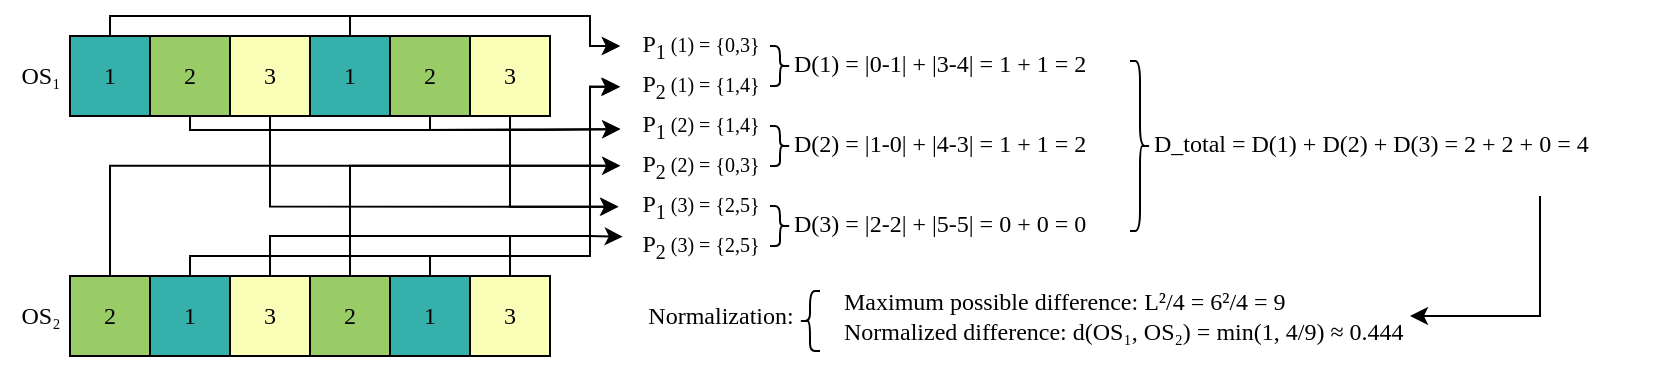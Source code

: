 <mxfile version="26.2.9">
  <diagram name="第 1 页" id="DB0ycjRuJ-ApmFEUo46l">
    <mxGraphModel dx="1182" dy="630" grid="1" gridSize="10" guides="1" tooltips="1" connect="1" arrows="1" fold="1" page="1" pageScale="1" pageWidth="827" pageHeight="1169" math="0" shadow="0">
      <root>
        <mxCell id="0" />
        <mxCell id="1" parent="0" />
        <mxCell id="ie9tIPx3IwXiRSipMjHg-1" value="1" style="whiteSpace=wrap;html=1;aspect=fixed;fillColor=#35B0AB;fontFamily=Times New Roman;" vertex="1" parent="1">
          <mxGeometry x="160" y="200" width="40" height="40" as="geometry" />
        </mxCell>
        <mxCell id="ie9tIPx3IwXiRSipMjHg-2" value="2" style="whiteSpace=wrap;html=1;aspect=fixed;fillColor=#99CC66;fontFamily=Times New Roman;" vertex="1" parent="1">
          <mxGeometry x="200" y="200" width="40" height="40" as="geometry" />
        </mxCell>
        <mxCell id="ie9tIPx3IwXiRSipMjHg-3" value="1" style="whiteSpace=wrap;html=1;aspect=fixed;fillColor=#35B0AB;fontFamily=Times New Roman;" vertex="1" parent="1">
          <mxGeometry x="280" y="200" width="40" height="40" as="geometry" />
        </mxCell>
        <mxCell id="ie9tIPx3IwXiRSipMjHg-4" value="3" style="whiteSpace=wrap;html=1;aspect=fixed;fillColor=#FAFFB8;fontFamily=Times New Roman;" vertex="1" parent="1">
          <mxGeometry x="240" y="200" width="40" height="40" as="geometry" />
        </mxCell>
        <mxCell id="ie9tIPx3IwXiRSipMjHg-5" value="2" style="whiteSpace=wrap;html=1;aspect=fixed;fillColor=#99CC66;fontFamily=Times New Roman;" vertex="1" parent="1">
          <mxGeometry x="320" y="200" width="40" height="40" as="geometry" />
        </mxCell>
        <mxCell id="ie9tIPx3IwXiRSipMjHg-6" value="3" style="whiteSpace=wrap;html=1;aspect=fixed;fillColor=#FAFFB8;fontFamily=Times New Roman;" vertex="1" parent="1">
          <mxGeometry x="360" y="200" width="40" height="40" as="geometry" />
        </mxCell>
        <mxCell id="ie9tIPx3IwXiRSipMjHg-7" value="2" style="whiteSpace=wrap;html=1;aspect=fixed;fillColor=#99CC66;fontFamily=Times New Roman;" vertex="1" parent="1">
          <mxGeometry x="160" y="320" width="40" height="40" as="geometry" />
        </mxCell>
        <mxCell id="ie9tIPx3IwXiRSipMjHg-8" value="1" style="whiteSpace=wrap;html=1;aspect=fixed;fillColor=#35B0AB;fontFamily=Times New Roman;" vertex="1" parent="1">
          <mxGeometry x="200" y="320" width="40" height="40" as="geometry" />
        </mxCell>
        <mxCell id="ie9tIPx3IwXiRSipMjHg-9" value="2" style="whiteSpace=wrap;html=1;aspect=fixed;fillColor=#99CC66;fontFamily=Times New Roman;" vertex="1" parent="1">
          <mxGeometry x="280" y="320" width="40" height="40" as="geometry" />
        </mxCell>
        <mxCell id="ie9tIPx3IwXiRSipMjHg-70" style="edgeStyle=orthogonalEdgeStyle;rounded=0;orthogonalLoop=1;jettySize=auto;html=1;exitX=0.5;exitY=0;exitDx=0;exitDy=0;endArrow=none;startFill=0;" edge="1" parent="1" source="ie9tIPx3IwXiRSipMjHg-10">
          <mxGeometry relative="1" as="geometry">
            <mxPoint x="410" y="300" as="targetPoint" />
            <Array as="points">
              <mxPoint x="260" y="300" />
            </Array>
          </mxGeometry>
        </mxCell>
        <mxCell id="ie9tIPx3IwXiRSipMjHg-10" value="3" style="whiteSpace=wrap;html=1;aspect=fixed;fillColor=#FAFFB8;fontFamily=Times New Roman;" vertex="1" parent="1">
          <mxGeometry x="240" y="320" width="40" height="40" as="geometry" />
        </mxCell>
        <mxCell id="ie9tIPx3IwXiRSipMjHg-11" value="1" style="whiteSpace=wrap;html=1;aspect=fixed;fillColor=#35B0AB;fontFamily=Times New Roman;" vertex="1" parent="1">
          <mxGeometry x="320" y="320" width="40" height="40" as="geometry" />
        </mxCell>
        <mxCell id="ie9tIPx3IwXiRSipMjHg-12" value="3" style="whiteSpace=wrap;html=1;aspect=fixed;fillColor=#FAFFB8;fontFamily=Times New Roman;" vertex="1" parent="1">
          <mxGeometry x="360" y="320" width="40" height="40" as="geometry" />
        </mxCell>
        <mxCell id="ie9tIPx3IwXiRSipMjHg-18" value="OS₁" style="text;html=1;align=center;verticalAlign=middle;resizable=0;points=[];autosize=1;strokeColor=none;fillColor=none;fontFamily=Times New Roman;" vertex="1" parent="1">
          <mxGeometry x="125" y="205" width="40" height="30" as="geometry" />
        </mxCell>
        <mxCell id="ie9tIPx3IwXiRSipMjHg-19" value="OS₂" style="text;html=1;align=center;verticalAlign=middle;resizable=0;points=[];autosize=1;strokeColor=none;fillColor=none;fontFamily=Times New Roman;" vertex="1" parent="1">
          <mxGeometry x="125" y="325" width="40" height="30" as="geometry" />
        </mxCell>
        <mxCell id="ie9tIPx3IwXiRSipMjHg-24" value="P&lt;sub&gt;1&lt;/sub&gt;&lt;span style=&quot;font-size: 10px;&quot;&gt;&amp;nbsp;(1) = {0,3}&lt;/span&gt;" style="text;html=1;align=center;verticalAlign=middle;resizable=0;points=[];autosize=1;strokeColor=none;fillColor=none;fontFamily=Times New Roman;" vertex="1" parent="1">
          <mxGeometry x="435" y="190" width="80" height="30" as="geometry" />
        </mxCell>
        <mxCell id="ie9tIPx3IwXiRSipMjHg-30" style="edgeStyle=orthogonalEdgeStyle;rounded=0;orthogonalLoop=1;jettySize=auto;html=1;exitX=0.5;exitY=0;exitDx=0;exitDy=0;fontFamily=Times New Roman;" edge="1" parent="1" source="ie9tIPx3IwXiRSipMjHg-3" target="ie9tIPx3IwXiRSipMjHg-24">
          <mxGeometry relative="1" as="geometry">
            <Array as="points">
              <mxPoint x="300" y="190" />
              <mxPoint x="420" y="190" />
              <mxPoint x="420" y="205" />
            </Array>
          </mxGeometry>
        </mxCell>
        <mxCell id="ie9tIPx3IwXiRSipMjHg-32" value="P&lt;sub&gt;2&lt;/sub&gt;&lt;span style=&quot;font-size: 10px;&quot;&gt;&amp;nbsp;(1) = {1,4}&lt;/span&gt;" style="text;html=1;align=center;verticalAlign=middle;resizable=0;points=[];autosize=1;strokeColor=none;fillColor=none;fontFamily=Times New Roman;" vertex="1" parent="1">
          <mxGeometry x="435" y="210" width="80" height="30" as="geometry" />
        </mxCell>
        <mxCell id="ie9tIPx3IwXiRSipMjHg-33" value="P&lt;sub&gt;1&lt;/sub&gt;&lt;span style=&quot;font-size: 10px;&quot;&gt;&amp;nbsp;(2) = {1,4}&lt;/span&gt;" style="text;html=1;align=center;verticalAlign=middle;resizable=0;points=[];autosize=1;strokeColor=none;fillColor=none;fontFamily=Times New Roman;" vertex="1" parent="1">
          <mxGeometry x="435" y="230" width="80" height="30" as="geometry" />
        </mxCell>
        <mxCell id="ie9tIPx3IwXiRSipMjHg-34" value="P&lt;sub&gt;2&lt;/sub&gt;&lt;span style=&quot;font-size: 10px;&quot;&gt;&amp;nbsp;(2) = {0,3}&lt;/span&gt;" style="text;html=1;align=center;verticalAlign=middle;resizable=0;points=[];autosize=1;strokeColor=none;fillColor=none;fontFamily=Times New Roman;" vertex="1" parent="1">
          <mxGeometry x="435" y="250" width="80" height="30" as="geometry" />
        </mxCell>
        <mxCell id="ie9tIPx3IwXiRSipMjHg-35" value="P&lt;sub&gt;2&lt;/sub&gt;&lt;span style=&quot;font-size: 10px;&quot;&gt;&amp;nbsp;(3) = {2,5}&lt;/span&gt;" style="text;html=1;align=center;verticalAlign=middle;resizable=0;points=[];autosize=1;strokeColor=none;fillColor=none;fontFamily=Times New Roman;" vertex="1" parent="1">
          <mxGeometry x="435" y="290" width="80" height="30" as="geometry" />
        </mxCell>
        <mxCell id="ie9tIPx3IwXiRSipMjHg-36" value="P&lt;sub&gt;1&lt;/sub&gt;&lt;span style=&quot;font-size: 10px;&quot;&gt;&amp;nbsp;(3) = {2,5}&lt;/span&gt;" style="text;html=1;align=center;verticalAlign=middle;resizable=0;points=[];autosize=1;strokeColor=none;fillColor=none;fontFamily=Times New Roman;" vertex="1" parent="1">
          <mxGeometry x="435" y="270" width="80" height="30" as="geometry" />
        </mxCell>
        <mxCell id="ie9tIPx3IwXiRSipMjHg-44" style="edgeStyle=orthogonalEdgeStyle;rounded=0;orthogonalLoop=1;jettySize=auto;html=1;exitX=0.5;exitY=0;exitDx=0;exitDy=0;entryX=-0.005;entryY=0.513;entryDx=0;entryDy=0;entryPerimeter=0;fontFamily=Times New Roman;" edge="1" parent="1" source="ie9tIPx3IwXiRSipMjHg-8" target="ie9tIPx3IwXiRSipMjHg-32">
          <mxGeometry relative="1" as="geometry">
            <Array as="points">
              <mxPoint x="220" y="310" />
              <mxPoint x="420" y="310" />
              <mxPoint x="420" y="225" />
            </Array>
          </mxGeometry>
        </mxCell>
        <mxCell id="ie9tIPx3IwXiRSipMjHg-46" style="edgeStyle=orthogonalEdgeStyle;rounded=0;orthogonalLoop=1;jettySize=auto;html=1;entryX=0;entryY=0.5;entryDx=0;entryDy=0;entryPerimeter=0;fontFamily=Times New Roman;" edge="1" parent="1" target="ie9tIPx3IwXiRSipMjHg-24">
          <mxGeometry relative="1" as="geometry">
            <mxPoint x="180" y="200" as="sourcePoint" />
            <Array as="points">
              <mxPoint x="180" y="190" />
              <mxPoint x="420" y="190" />
              <mxPoint x="420" y="205" />
            </Array>
          </mxGeometry>
        </mxCell>
        <mxCell id="ie9tIPx3IwXiRSipMjHg-47" value="D(1) = |0-1| + |3-4| = 1 + 1 = 2" style="text;whiteSpace=wrap;fontFamily=Times New Roman;" vertex="1" parent="1">
          <mxGeometry x="520" y="200" width="170" height="30" as="geometry" />
        </mxCell>
        <mxCell id="ie9tIPx3IwXiRSipMjHg-48" value="" style="shape=curlyBracket;whiteSpace=wrap;html=1;rounded=1;flipH=1;labelPosition=right;verticalLabelPosition=middle;align=left;verticalAlign=middle;fontFamily=Times New Roman;" vertex="1" parent="1">
          <mxGeometry x="510" y="205" width="10" height="20" as="geometry" />
        </mxCell>
        <mxCell id="ie9tIPx3IwXiRSipMjHg-49" value="D(2) = |1-0| + |4-3| = 1 + 1 = 2" style="text;whiteSpace=wrap;fontFamily=Times New Roman;" vertex="1" parent="1">
          <mxGeometry x="520" y="240" width="190" height="40" as="geometry" />
        </mxCell>
        <mxCell id="ie9tIPx3IwXiRSipMjHg-50" value="" style="shape=curlyBracket;whiteSpace=wrap;html=1;rounded=1;flipH=1;labelPosition=right;verticalLabelPosition=middle;align=left;verticalAlign=middle;fontFamily=Times New Roman;" vertex="1" parent="1">
          <mxGeometry x="510" y="245" width="10" height="20" as="geometry" />
        </mxCell>
        <mxCell id="ie9tIPx3IwXiRSipMjHg-51" value="" style="shape=curlyBracket;whiteSpace=wrap;html=1;rounded=1;flipH=1;labelPosition=right;verticalLabelPosition=middle;align=left;verticalAlign=middle;fontFamily=Times New Roman;" vertex="1" parent="1">
          <mxGeometry x="510" y="285" width="10" height="20" as="geometry" />
        </mxCell>
        <mxCell id="ie9tIPx3IwXiRSipMjHg-52" value="D(3) = |2-2| + |5-5| = 0 + 0 = 0" style="text;whiteSpace=wrap;fontFamily=Times New Roman;" vertex="1" parent="1">
          <mxGeometry x="520" y="280" width="190" height="40" as="geometry" />
        </mxCell>
        <mxCell id="ie9tIPx3IwXiRSipMjHg-74" style="edgeStyle=orthogonalEdgeStyle;rounded=0;orthogonalLoop=1;jettySize=auto;html=1;exitX=0.75;exitY=1;exitDx=0;exitDy=0;entryX=1;entryY=0.5;entryDx=0;entryDy=0;" edge="1" parent="1" source="ie9tIPx3IwXiRSipMjHg-53" target="ie9tIPx3IwXiRSipMjHg-56">
          <mxGeometry relative="1" as="geometry" />
        </mxCell>
        <mxCell id="ie9tIPx3IwXiRSipMjHg-53" value="D_total = D(1) + D(2) + D(3) = 2 + 2 + 0 = 4" style="text;whiteSpace=wrap;fontFamily=Times New Roman;" vertex="1" parent="1">
          <mxGeometry x="700" y="240" width="260" height="40" as="geometry" />
        </mxCell>
        <mxCell id="ie9tIPx3IwXiRSipMjHg-54" value="" style="shape=curlyBracket;whiteSpace=wrap;html=1;rounded=1;flipH=1;labelPosition=right;verticalLabelPosition=middle;align=left;verticalAlign=middle;size=0.5;fontFamily=Times New Roman;" vertex="1" parent="1">
          <mxGeometry x="690" y="212.5" width="10" height="85" as="geometry" />
        </mxCell>
        <mxCell id="ie9tIPx3IwXiRSipMjHg-56" value="&#xa;Maximum possible difference: L²/4 = 6²/4 = 9&#xa;Normalized difference: d(OS₁, OS₂) = min(1, 4/9) ≈ 0.444" style="text;whiteSpace=wrap;fontFamily=Times New Roman;" vertex="1" parent="1">
          <mxGeometry x="545" y="305" width="285" height="70" as="geometry" />
        </mxCell>
        <mxCell id="ie9tIPx3IwXiRSipMjHg-57" value="Normalization:" style="text;html=1;align=center;verticalAlign=middle;resizable=0;points=[];autosize=1;strokeColor=none;fillColor=none;fontFamily=Times New Roman;" vertex="1" parent="1">
          <mxGeometry x="435" y="325" width="100" height="30" as="geometry" />
        </mxCell>
        <mxCell id="ie9tIPx3IwXiRSipMjHg-59" value="" style="shape=curlyBracket;whiteSpace=wrap;html=1;rounded=1;labelPosition=left;verticalLabelPosition=middle;align=right;verticalAlign=middle;fontFamily=Times New Roman;" vertex="1" parent="1">
          <mxGeometry x="525" y="327.5" width="10" height="30" as="geometry" />
        </mxCell>
        <mxCell id="ie9tIPx3IwXiRSipMjHg-60" style="edgeStyle=orthogonalEdgeStyle;rounded=0;orthogonalLoop=1;jettySize=auto;html=1;exitX=0.5;exitY=1;exitDx=0;exitDy=0;entryX=0.002;entryY=0.552;entryDx=0;entryDy=0;entryPerimeter=0;" edge="1" parent="1" source="ie9tIPx3IwXiRSipMjHg-2" target="ie9tIPx3IwXiRSipMjHg-33">
          <mxGeometry relative="1" as="geometry">
            <Array as="points">
              <mxPoint x="220" y="247" />
              <mxPoint x="337" y="247" />
            </Array>
          </mxGeometry>
        </mxCell>
        <mxCell id="ie9tIPx3IwXiRSipMjHg-61" style="edgeStyle=orthogonalEdgeStyle;rounded=0;orthogonalLoop=1;jettySize=auto;html=1;exitX=0.5;exitY=1;exitDx=0;exitDy=0;entryX=0.002;entryY=0.552;entryDx=0;entryDy=0;entryPerimeter=0;" edge="1" parent="1" source="ie9tIPx3IwXiRSipMjHg-5" target="ie9tIPx3IwXiRSipMjHg-33">
          <mxGeometry relative="1" as="geometry">
            <Array as="points">
              <mxPoint x="340" y="247" />
              <mxPoint x="397" y="247" />
            </Array>
          </mxGeometry>
        </mxCell>
        <mxCell id="ie9tIPx3IwXiRSipMjHg-62" style="edgeStyle=orthogonalEdgeStyle;rounded=0;orthogonalLoop=1;jettySize=auto;html=1;exitX=0.5;exitY=0;exitDx=0;exitDy=0;entryX=0.002;entryY=0.495;entryDx=0;entryDy=0;entryPerimeter=0;" edge="1" parent="1" source="ie9tIPx3IwXiRSipMjHg-7" target="ie9tIPx3IwXiRSipMjHg-34">
          <mxGeometry relative="1" as="geometry" />
        </mxCell>
        <mxCell id="ie9tIPx3IwXiRSipMjHg-63" style="edgeStyle=orthogonalEdgeStyle;rounded=0;orthogonalLoop=1;jettySize=auto;html=1;exitX=0.5;exitY=0;exitDx=0;exitDy=0;entryX=0.002;entryY=0.514;entryDx=0;entryDy=0;entryPerimeter=0;" edge="1" parent="1" source="ie9tIPx3IwXiRSipMjHg-11" target="ie9tIPx3IwXiRSipMjHg-32">
          <mxGeometry relative="1" as="geometry">
            <Array as="points">
              <mxPoint x="340" y="310" />
              <mxPoint x="420" y="310" />
              <mxPoint x="420" y="225" />
            </Array>
          </mxGeometry>
        </mxCell>
        <mxCell id="ie9tIPx3IwXiRSipMjHg-64" style="edgeStyle=orthogonalEdgeStyle;rounded=0;orthogonalLoop=1;jettySize=auto;html=1;exitX=0.5;exitY=0;exitDx=0;exitDy=0;entryX=0.002;entryY=0.495;entryDx=0;entryDy=0;entryPerimeter=0;" edge="1" parent="1" source="ie9tIPx3IwXiRSipMjHg-9" target="ie9tIPx3IwXiRSipMjHg-34">
          <mxGeometry relative="1" as="geometry" />
        </mxCell>
        <mxCell id="ie9tIPx3IwXiRSipMjHg-65" style="edgeStyle=orthogonalEdgeStyle;rounded=0;orthogonalLoop=1;jettySize=auto;html=1;exitX=0.5;exitY=1;exitDx=0;exitDy=0;entryX=-0.012;entryY=0.514;entryDx=0;entryDy=0;entryPerimeter=0;" edge="1" parent="1" source="ie9tIPx3IwXiRSipMjHg-6" target="ie9tIPx3IwXiRSipMjHg-36">
          <mxGeometry relative="1" as="geometry" />
        </mxCell>
        <mxCell id="ie9tIPx3IwXiRSipMjHg-67" style="edgeStyle=orthogonalEdgeStyle;rounded=0;orthogonalLoop=1;jettySize=auto;html=1;exitX=0.5;exitY=1;exitDx=0;exitDy=0;entryX=-0.008;entryY=0.511;entryDx=0;entryDy=0;entryPerimeter=0;" edge="1" parent="1" source="ie9tIPx3IwXiRSipMjHg-4" target="ie9tIPx3IwXiRSipMjHg-36">
          <mxGeometry relative="1" as="geometry" />
        </mxCell>
        <mxCell id="ie9tIPx3IwXiRSipMjHg-69" style="edgeStyle=orthogonalEdgeStyle;rounded=0;orthogonalLoop=1;jettySize=auto;html=1;exitX=0.5;exitY=0;exitDx=0;exitDy=0;entryX=0.017;entryY=0.344;entryDx=0;entryDy=0;entryPerimeter=0;" edge="1" parent="1" source="ie9tIPx3IwXiRSipMjHg-12" target="ie9tIPx3IwXiRSipMjHg-35">
          <mxGeometry relative="1" as="geometry" />
        </mxCell>
      </root>
    </mxGraphModel>
  </diagram>
</mxfile>
